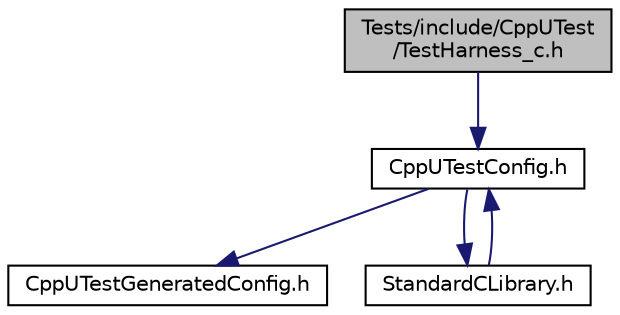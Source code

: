 digraph "Tests/include/CppUTest/TestHarness_c.h"
{
 // LATEX_PDF_SIZE
  edge [fontname="Helvetica",fontsize="10",labelfontname="Helvetica",labelfontsize="10"];
  node [fontname="Helvetica",fontsize="10",shape=record];
  Node1 [label="Tests/include/CppUTest\l/TestHarness_c.h",height=0.2,width=0.4,color="black", fillcolor="grey75", style="filled", fontcolor="black",tooltip=" "];
  Node1 -> Node2 [color="midnightblue",fontsize="10",style="solid",fontname="Helvetica"];
  Node2 [label="CppUTestConfig.h",height=0.2,width=0.4,color="black", fillcolor="white", style="filled",URL="$_cpp_u_test_config_8h.html",tooltip=" "];
  Node2 -> Node3 [color="midnightblue",fontsize="10",style="solid",fontname="Helvetica"];
  Node3 [label="CppUTestGeneratedConfig.h",height=0.2,width=0.4,color="black", fillcolor="white", style="filled",URL="$_cpp_u_test_generated_config_8h.html",tooltip=" "];
  Node2 -> Node4 [color="midnightblue",fontsize="10",style="solid",fontname="Helvetica"];
  Node4 [label="StandardCLibrary.h",height=0.2,width=0.4,color="black", fillcolor="white", style="filled",URL="$_standard_c_library_8h.html",tooltip=" "];
  Node4 -> Node2 [color="midnightblue",fontsize="10",style="solid",fontname="Helvetica"];
}
